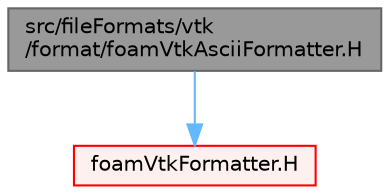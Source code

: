 digraph "src/fileFormats/vtk/format/foamVtkAsciiFormatter.H"
{
 // LATEX_PDF_SIZE
  bgcolor="transparent";
  edge [fontname=Helvetica,fontsize=10,labelfontname=Helvetica,labelfontsize=10];
  node [fontname=Helvetica,fontsize=10,shape=box,height=0.2,width=0.4];
  Node1 [id="Node000001",label="src/fileFormats/vtk\l/format/foamVtkAsciiFormatter.H",height=0.2,width=0.4,color="gray40", fillcolor="grey60", style="filled", fontcolor="black",tooltip=" "];
  Node1 -> Node2 [id="edge1_Node000001_Node000002",color="steelblue1",style="solid",tooltip=" "];
  Node2 [id="Node000002",label="foamVtkFormatter.H",height=0.2,width=0.4,color="red", fillcolor="#FFF0F0", style="filled",URL="$foamVtkFormatter_8H.html",tooltip=" "];
}
